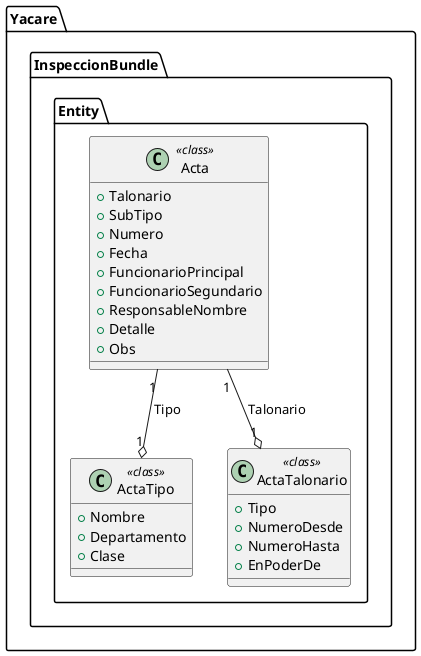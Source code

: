 @startuml

namespace Yacare.InspeccionBundle.Entity  {
	class Acta <<class>> {
		+Talonario
		+SubTipo
		+Numero
		+Fecha
		+FuncionarioPrincipal
		+FuncionarioSegundario
		+ResponsableNombre
		+Detalle
		+Obs
	}
	
	class ActaTipo <<class>> {
		+Nombre
		+Departamento
		+Clase
	}
	
	class ActaTalonario <<class>> {
		+Tipo
		+NumeroDesde
		+NumeroHasta
		+EnPoderDe
	}
	
	Acta "1" --o "1" ActaTalonario : Talonario
	Acta "1" --o "1" ActaTipo : Tipo
}

@enduml
